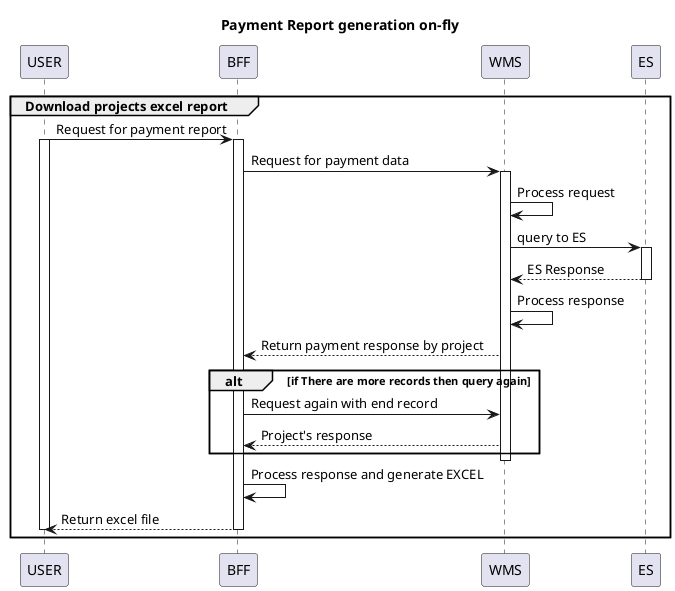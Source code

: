 @startuml
title Payment Report generation on-fly
'https://plantuml.com/sequence-diagram
'autonumber
participant USER as USER order 1
participant BFF as BFF order 2
participant WMS as WMS order 3
participant ES as ES order 4

group Download projects excel report
USER -> BFF: Request for payment report
activate USER
activate BFF
BFF -> WMS: Request for payment data
activate WMS
WMS -> WMS: Process request
WMS -> ES: query to ES
activate ES
WMS <-- ES: ES Response
deactivate ES
WMS -> WMS: Process response
BFF <-- WMS: Return payment response by project
alt if There are more records then query again
    BFF -> WMS: Request again with end record
    BFF <-- WMS: Project's response
end
deactivate WMS
BFF -> BFF: Process response and generate EXCEL
USER <-- BFF: Return excel file
deactivate BFF
deactivate USER
end

@enduml


